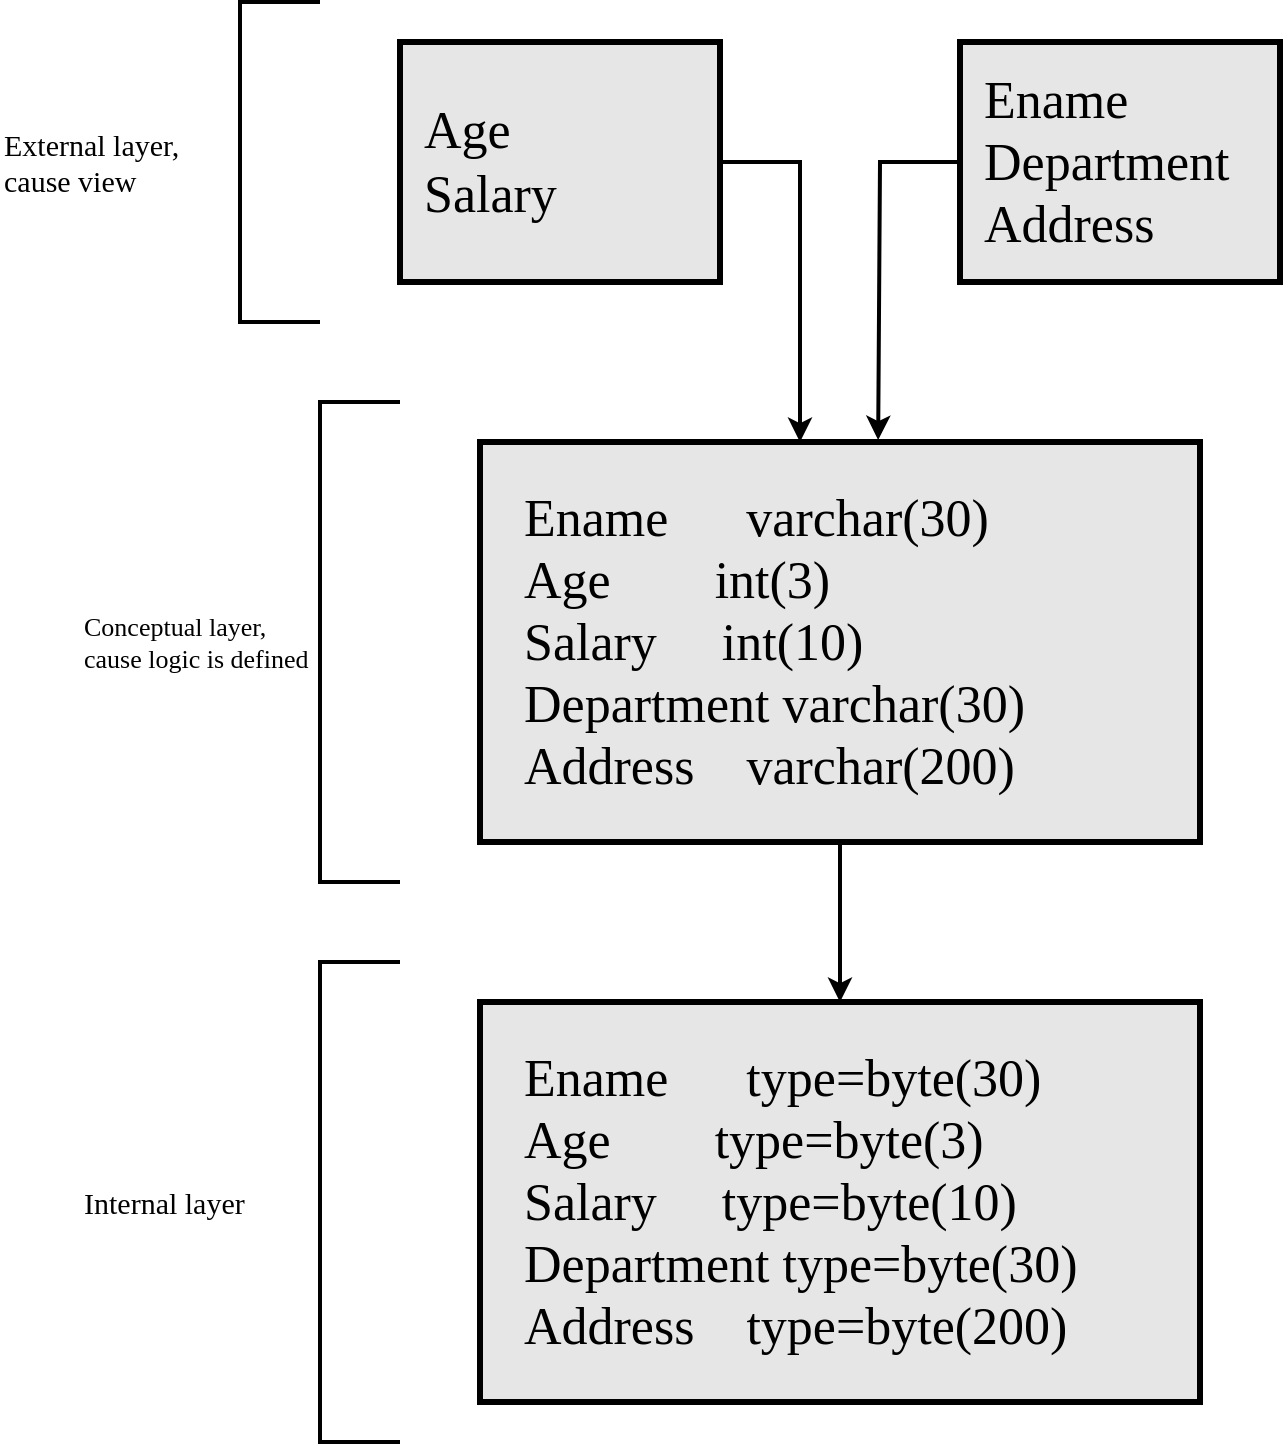 <mxfile version="20.8.16" type="device"><diagram id="ybXKxzPbD4iXIgzkgV8P" name="Page-1"><mxGraphModel dx="477" dy="364" grid="1" gridSize="10" guides="1" tooltips="1" connect="1" arrows="1" fold="1" page="1" pageScale="1" pageWidth="827" pageHeight="1169" background="none" math="0" shadow="0"><root><mxCell id="0"/><mxCell id="1" parent="0"/><mxCell id="o9WeWJJVUqj3-2DHPI1l-1" value="" style="rounded=0;whiteSpace=wrap;html=1;strokeWidth=3;gradientColor=none;fillColor=#E6E6E6;" parent="1" vertex="1"><mxGeometry x="240" y="120" width="160" height="120" as="geometry"/></mxCell><mxCell id="W7Wepbm4eZzeOlX9XuRr-1" value="" style="rounded=0;whiteSpace=wrap;html=1;fillColor=#E6E6E6;strokeWidth=3;" parent="1" vertex="1"><mxGeometry x="520" y="120" width="160" height="120" as="geometry"/></mxCell><mxCell id="7SpwdixRSDZVPnQXyzLm-1" value="&lt;div&gt;Age&lt;/div&gt;Salary" style="text;strokeColor=none;align=left;fillColor=none;html=1;verticalAlign=middle;whiteSpace=wrap;rounded=0;fontFamily=Ubuntu Mono;fontSize=26;labelBackgroundColor=none;fontColor=#000000;" parent="1" vertex="1"><mxGeometry x="250" y="120" width="150" height="120" as="geometry"/></mxCell><mxCell id="7SpwdixRSDZVPnQXyzLm-3" value="&lt;div&gt;Ename&lt;/div&gt;&lt;div&gt;Department&lt;/div&gt;&lt;div&gt;Address&lt;br&gt;&lt;/div&gt;" style="text;strokeColor=none;align=left;fillColor=none;html=1;verticalAlign=middle;whiteSpace=wrap;rounded=0;fontFamily=Ubuntu Mono;fontSize=26;fontColor=#000000;" parent="1" vertex="1"><mxGeometry x="530" y="120" width="150" height="120" as="geometry"/></mxCell><mxCell id="7SpwdixRSDZVPnQXyzLm-7" value="" style="rounded=0;whiteSpace=wrap;html=1;fillColor=#E6E6E6;strokeWidth=3;" parent="1" vertex="1"><mxGeometry x="280" y="600" width="360" height="200" as="geometry"/></mxCell><mxCell id="7SpwdixRSDZVPnQXyzLm-8" value="" style="rounded=0;whiteSpace=wrap;html=1;fillColor=#E6E6E6;strokeWidth=3;" parent="1" vertex="1"><mxGeometry x="280" y="320" width="360" height="200" as="geometry"/></mxCell><mxCell id="7SpwdixRSDZVPnQXyzLm-9" value="&lt;div&gt;Ename&amp;nbsp;&amp;nbsp;&amp;nbsp;&amp;nbsp;&amp;nbsp; varchar(30)&lt;/div&gt;&lt;div&gt;Age&amp;nbsp;&amp;nbsp;&amp;nbsp;&amp;nbsp;&amp;nbsp;&amp;nbsp;&amp;nbsp; int(3)&lt;/div&gt;&lt;div&gt;Salary&amp;nbsp;&amp;nbsp;&amp;nbsp;&amp;nbsp; int(10)&lt;/div&gt;&lt;div&gt;Department varchar(30)&lt;br&gt;&lt;/div&gt;&lt;div&gt;Address&amp;nbsp;&amp;nbsp;&amp;nbsp; varchar(200)&lt;br&gt;&lt;/div&gt;" style="text;strokeColor=none;align=left;fillColor=none;html=1;verticalAlign=middle;whiteSpace=wrap;rounded=0;fontFamily=Ubuntu Mono;fontSize=26;fontColor=#000000;" parent="1" vertex="1"><mxGeometry x="300" y="320" width="340" height="200" as="geometry"/></mxCell><mxCell id="7SpwdixRSDZVPnQXyzLm-14" value="&lt;div&gt;Ename&amp;nbsp;&amp;nbsp;&amp;nbsp;&amp;nbsp;&amp;nbsp; type=byte(30)&lt;/div&gt;&lt;div&gt;Age&amp;nbsp;&amp;nbsp;&amp;nbsp;&amp;nbsp;&amp;nbsp;&amp;nbsp;&amp;nbsp; type=byte(3)&lt;/div&gt;&lt;div&gt;Salary&amp;nbsp;&amp;nbsp;&amp;nbsp;&amp;nbsp; type=byte(10)&lt;/div&gt;&lt;div&gt;Department type=byte(30)&lt;br&gt;&lt;/div&gt;&lt;div&gt;Address&amp;nbsp;&amp;nbsp;&amp;nbsp; type=byte(200)&lt;br&gt;&lt;/div&gt;" style="text;strokeColor=none;align=left;fillColor=none;html=1;verticalAlign=middle;whiteSpace=wrap;rounded=0;fontFamily=Ubuntu Mono;fontSize=26;fontColor=#000000;" parent="1" vertex="1"><mxGeometry x="300" y="600" width="340" height="200" as="geometry"/></mxCell><mxCell id="7SpwdixRSDZVPnQXyzLm-15" value="" style="endArrow=classic;html=1;rounded=0;exitX=1;exitY=0.5;exitDx=0;exitDy=0;strokeWidth=2;" parent="1" source="o9WeWJJVUqj3-2DHPI1l-1" edge="1"><mxGeometry width="50" height="50" relative="1" as="geometry"><mxPoint x="440" y="150" as="sourcePoint"/><mxPoint x="440" y="320" as="targetPoint"/><Array as="points"><mxPoint x="440" y="180"/></Array></mxGeometry></mxCell><mxCell id="7SpwdixRSDZVPnQXyzLm-16" value="" style="endArrow=classic;html=1;rounded=0;entryX=0.553;entryY=-0.005;entryDx=0;entryDy=0;exitX=0;exitY=0.5;exitDx=0;exitDy=0;entryPerimeter=0;strokeWidth=2;" parent="1" source="W7Wepbm4eZzeOlX9XuRr-1" target="7SpwdixRSDZVPnQXyzLm-8" edge="1"><mxGeometry width="50" height="50" relative="1" as="geometry"><mxPoint x="410" y="320" as="sourcePoint"/><mxPoint x="360" y="370" as="targetPoint"/><Array as="points"><mxPoint x="480" y="180"/></Array></mxGeometry></mxCell><mxCell id="7SpwdixRSDZVPnQXyzLm-17" value="" style="endArrow=classic;html=1;rounded=0;exitX=0.5;exitY=1;exitDx=0;exitDy=0;entryX=0.5;entryY=0;entryDx=0;entryDy=0;strokeWidth=2;" parent="1" source="7SpwdixRSDZVPnQXyzLm-8" target="7SpwdixRSDZVPnQXyzLm-7" edge="1"><mxGeometry width="50" height="50" relative="1" as="geometry"><mxPoint x="460" y="590" as="sourcePoint"/><mxPoint x="450" y="550" as="targetPoint"/></mxGeometry></mxCell><mxCell id="0mpDSz4EMgvHEjUnYtj1-2" value="" style="endArrow=none;html=1;rounded=0;strokeColor=#000000;strokeWidth=2;" edge="1" parent="1"><mxGeometry width="50" height="50" relative="1" as="geometry"><mxPoint x="200" y="260" as="sourcePoint"/><mxPoint x="200" y="100" as="targetPoint"/><Array as="points"><mxPoint x="160" y="260"/><mxPoint x="160" y="100"/></Array></mxGeometry></mxCell><mxCell id="0mpDSz4EMgvHEjUnYtj1-3" value="" style="endArrow=none;html=1;rounded=0;strokeColor=#000000;strokeWidth=2;" edge="1" parent="1"><mxGeometry width="50" height="50" relative="1" as="geometry"><mxPoint x="240" y="540" as="sourcePoint"/><mxPoint x="240" y="300" as="targetPoint"/><Array as="points"><mxPoint x="200" y="540"/><mxPoint x="200" y="300"/></Array></mxGeometry></mxCell><mxCell id="0mpDSz4EMgvHEjUnYtj1-4" value="" style="endArrow=none;html=1;rounded=0;strokeColor=#000000;strokeWidth=2;" edge="1" parent="1"><mxGeometry width="50" height="50" relative="1" as="geometry"><mxPoint x="240" y="820" as="sourcePoint"/><mxPoint x="240" y="580" as="targetPoint"/><Array as="points"><mxPoint x="200" y="820"/><mxPoint x="200" y="580"/></Array></mxGeometry></mxCell><mxCell id="0mpDSz4EMgvHEjUnYtj1-5" value="External layer, cause view&lt;div style=&quot;font-size: 15px;&quot;&gt;&lt;/div&gt;" style="text;strokeColor=none;align=left;fillColor=none;html=1;verticalAlign=middle;whiteSpace=wrap;rounded=0;fontFamily=Ubuntu Mono;fontSize=15;labelBackgroundColor=none;fontColor=#000000;" vertex="1" parent="1"><mxGeometry x="40" y="120" width="120" height="120" as="geometry"/></mxCell><mxCell id="0mpDSz4EMgvHEjUnYtj1-17" value="Conceptual layer, cause logic is defined&lt;div style=&quot;font-size: 13px;&quot;&gt;&lt;/div&gt;" style="text;strokeColor=none;align=left;fillColor=none;html=1;verticalAlign=middle;whiteSpace=wrap;rounded=0;fontFamily=Ubuntu Mono;fontSize=13;labelBackgroundColor=none;fontColor=#000000;" vertex="1" parent="1"><mxGeometry x="80" y="360" width="120" height="120" as="geometry"/></mxCell><mxCell id="0mpDSz4EMgvHEjUnYtj1-18" value="Internal layer&lt;div style=&quot;font-size: 15px;&quot;&gt;&lt;/div&gt;" style="text;strokeColor=none;align=left;fillColor=none;html=1;verticalAlign=middle;whiteSpace=wrap;rounded=0;fontFamily=Ubuntu Mono;fontSize=15;labelBackgroundColor=none;fontColor=#000000;" vertex="1" parent="1"><mxGeometry x="80" y="640" width="120" height="120" as="geometry"/></mxCell></root></mxGraphModel></diagram></mxfile>